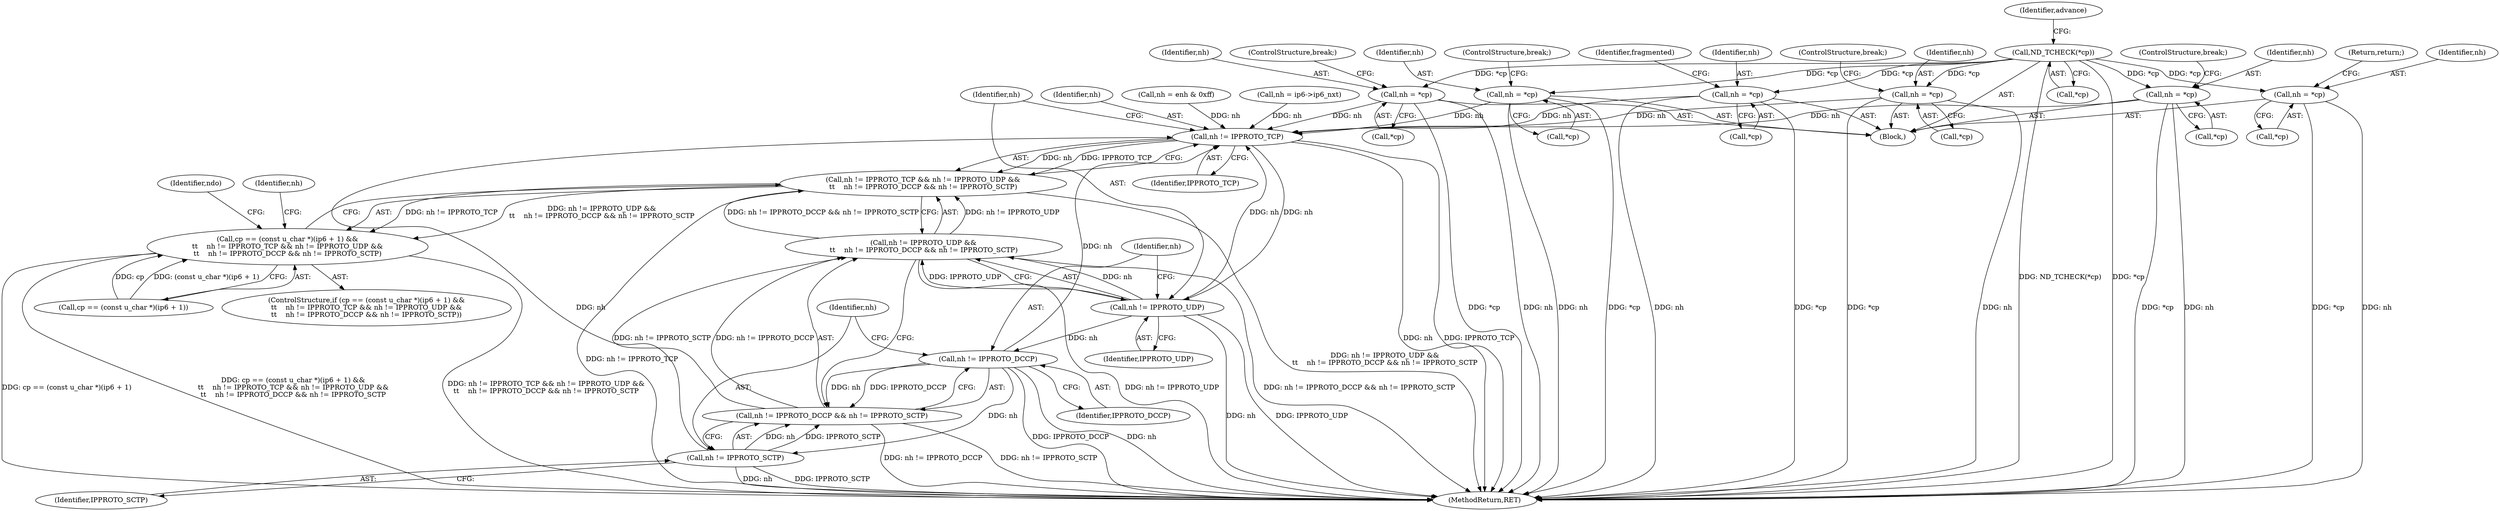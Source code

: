 digraph "0_tcpdump_66df248b49095c261138b5a5e34d341a6bf9ac7f@pointer" {
"1000437" [label="(Call,ND_TCHECK(*cp))"];
"1000365" [label="(Call,nh = *cp)"];
"1000318" [label="(Call,nh != IPPROTO_TCP)"];
"1000317" [label="(Call,nh != IPPROTO_TCP && nh != IPPROTO_UDP &&\n\t\t    nh != IPPROTO_DCCP && nh != IPPROTO_SCTP)"];
"1000309" [label="(Call,cp == (const u_char *)(ip6 + 1) &&\n\t\t    nh != IPPROTO_TCP && nh != IPPROTO_UDP &&\n\t\t    nh != IPPROTO_DCCP && nh != IPPROTO_SCTP)"];
"1000322" [label="(Call,nh != IPPROTO_UDP)"];
"1000321" [label="(Call,nh != IPPROTO_UDP &&\n\t\t    nh != IPPROTO_DCCP && nh != IPPROTO_SCTP)"];
"1000326" [label="(Call,nh != IPPROTO_DCCP)"];
"1000325" [label="(Call,nh != IPPROTO_DCCP && nh != IPPROTO_SCTP)"];
"1000329" [label="(Call,nh != IPPROTO_SCTP)"];
"1000381" [label="(Call,nh = *cp)"];
"1000408" [label="(Call,nh = *cp)"];
"1000431" [label="(Call,nh = *cp)"];
"1000453" [label="(Call,nh = *cp)"];
"1000517" [label="(Call,nh = *cp)"];
"1000409" [label="(Identifier,nh)"];
"1000410" [label="(Call,*cp)"];
"1000382" [label="(Identifier,nh)"];
"1000310" [label="(Call,cp == (const u_char *)(ip6 + 1))"];
"1000352" [label="(Identifier,nh)"];
"1000441" [label="(Identifier,advance)"];
"1000326" [label="(Call,nh != IPPROTO_DCCP)"];
"1000438" [label="(Call,*cp)"];
"1000366" [label="(Identifier,nh)"];
"1000324" [label="(Identifier,IPPROTO_UDP)"];
"1000322" [label="(Call,nh != IPPROTO_UDP)"];
"1000385" [label="(ControlStructure,break;)"];
"1000369" [label="(ControlStructure,break;)"];
"1000455" [label="(Call,*cp)"];
"1000521" [label="(ControlStructure,break;)"];
"1000327" [label="(Identifier,nh)"];
"1000408" [label="(Call,nh = *cp)"];
"1000453" [label="(Call,nh = *cp)"];
"1000365" [label="(Call,nh = *cp)"];
"1000518" [label="(Identifier,nh)"];
"1000319" [label="(Identifier,nh)"];
"1000437" [label="(Call,ND_TCHECK(*cp))"];
"1000544" [label="(Call,nh = enh & 0xff)"];
"1000517" [label="(Call,nh = *cp)"];
"1000308" [label="(ControlStructure,if (cp == (const u_char *)(ip6 + 1) &&\n\t\t    nh != IPPROTO_TCP && nh != IPPROTO_UDP &&\n\t\t    nh != IPPROTO_DCCP && nh != IPPROTO_SCTP))"];
"1000519" [label="(Call,*cp)"];
"1000279" [label="(Call,nh = ip6->ip6_nxt)"];
"1000321" [label="(Call,nh != IPPROTO_UDP &&\n\t\t    nh != IPPROTO_DCCP && nh != IPPROTO_SCTP)"];
"1000433" [label="(Call,*cp)"];
"1000432" [label="(Identifier,nh)"];
"1000331" [label="(Identifier,IPPROTO_SCTP)"];
"1000328" [label="(Identifier,IPPROTO_DCCP)"];
"1000381" [label="(Call,nh = *cp)"];
"1000323" [label="(Identifier,nh)"];
"1000335" [label="(Identifier,ndo)"];
"1000317" [label="(Call,nh != IPPROTO_TCP && nh != IPPROTO_UDP &&\n\t\t    nh != IPPROTO_DCCP && nh != IPPROTO_SCTP)"];
"1000309" [label="(Call,cp == (const u_char *)(ip6 + 1) &&\n\t\t    nh != IPPROTO_TCP && nh != IPPROTO_UDP &&\n\t\t    nh != IPPROTO_DCCP && nh != IPPROTO_SCTP)"];
"1000383" [label="(Call,*cp)"];
"1000318" [label="(Call,nh != IPPROTO_TCP)"];
"1000431" [label="(Call,nh = *cp)"];
"1000457" [label="(ControlStructure,break;)"];
"1000367" [label="(Call,*cp)"];
"1000330" [label="(Identifier,nh)"];
"1000454" [label="(Identifier,nh)"];
"1000353" [label="(Block,)"];
"1000320" [label="(Identifier,IPPROTO_TCP)"];
"1000329" [label="(Call,nh != IPPROTO_SCTP)"];
"1000413" [label="(Identifier,fragmented)"];
"1000435" [label="(Return,return;)"];
"1000325" [label="(Call,nh != IPPROTO_DCCP && nh != IPPROTO_SCTP)"];
"1000633" [label="(MethodReturn,RET)"];
"1000437" -> "1000353"  [label="AST: "];
"1000437" -> "1000438"  [label="CFG: "];
"1000438" -> "1000437"  [label="AST: "];
"1000441" -> "1000437"  [label="CFG: "];
"1000437" -> "1000633"  [label="DDG: ND_TCHECK(*cp)"];
"1000437" -> "1000633"  [label="DDG: *cp"];
"1000437" -> "1000365"  [label="DDG: *cp"];
"1000437" -> "1000381"  [label="DDG: *cp"];
"1000437" -> "1000408"  [label="DDG: *cp"];
"1000437" -> "1000431"  [label="DDG: *cp"];
"1000437" -> "1000453"  [label="DDG: *cp"];
"1000437" -> "1000517"  [label="DDG: *cp"];
"1000365" -> "1000353"  [label="AST: "];
"1000365" -> "1000367"  [label="CFG: "];
"1000366" -> "1000365"  [label="AST: "];
"1000367" -> "1000365"  [label="AST: "];
"1000369" -> "1000365"  [label="CFG: "];
"1000365" -> "1000633"  [label="DDG: *cp"];
"1000365" -> "1000633"  [label="DDG: nh"];
"1000365" -> "1000318"  [label="DDG: nh"];
"1000318" -> "1000317"  [label="AST: "];
"1000318" -> "1000320"  [label="CFG: "];
"1000319" -> "1000318"  [label="AST: "];
"1000320" -> "1000318"  [label="AST: "];
"1000323" -> "1000318"  [label="CFG: "];
"1000317" -> "1000318"  [label="CFG: "];
"1000318" -> "1000633"  [label="DDG: nh"];
"1000318" -> "1000633"  [label="DDG: IPPROTO_TCP"];
"1000318" -> "1000317"  [label="DDG: nh"];
"1000318" -> "1000317"  [label="DDG: IPPROTO_TCP"];
"1000279" -> "1000318"  [label="DDG: nh"];
"1000408" -> "1000318"  [label="DDG: nh"];
"1000517" -> "1000318"  [label="DDG: nh"];
"1000329" -> "1000318"  [label="DDG: nh"];
"1000322" -> "1000318"  [label="DDG: nh"];
"1000326" -> "1000318"  [label="DDG: nh"];
"1000453" -> "1000318"  [label="DDG: nh"];
"1000544" -> "1000318"  [label="DDG: nh"];
"1000381" -> "1000318"  [label="DDG: nh"];
"1000318" -> "1000322"  [label="DDG: nh"];
"1000317" -> "1000309"  [label="AST: "];
"1000317" -> "1000321"  [label="CFG: "];
"1000321" -> "1000317"  [label="AST: "];
"1000309" -> "1000317"  [label="CFG: "];
"1000317" -> "1000633"  [label="DDG: nh != IPPROTO_TCP"];
"1000317" -> "1000633"  [label="DDG: nh != IPPROTO_UDP &&\n\t\t    nh != IPPROTO_DCCP && nh != IPPROTO_SCTP"];
"1000317" -> "1000309"  [label="DDG: nh != IPPROTO_TCP"];
"1000317" -> "1000309"  [label="DDG: nh != IPPROTO_UDP &&\n\t\t    nh != IPPROTO_DCCP && nh != IPPROTO_SCTP"];
"1000321" -> "1000317"  [label="DDG: nh != IPPROTO_UDP"];
"1000321" -> "1000317"  [label="DDG: nh != IPPROTO_DCCP && nh != IPPROTO_SCTP"];
"1000309" -> "1000308"  [label="AST: "];
"1000309" -> "1000310"  [label="CFG: "];
"1000310" -> "1000309"  [label="AST: "];
"1000335" -> "1000309"  [label="CFG: "];
"1000352" -> "1000309"  [label="CFG: "];
"1000309" -> "1000633"  [label="DDG: cp == (const u_char *)(ip6 + 1)"];
"1000309" -> "1000633"  [label="DDG: cp == (const u_char *)(ip6 + 1) &&\n\t\t    nh != IPPROTO_TCP && nh != IPPROTO_UDP &&\n\t\t    nh != IPPROTO_DCCP && nh != IPPROTO_SCTP"];
"1000309" -> "1000633"  [label="DDG: nh != IPPROTO_TCP && nh != IPPROTO_UDP &&\n\t\t    nh != IPPROTO_DCCP && nh != IPPROTO_SCTP"];
"1000310" -> "1000309"  [label="DDG: cp"];
"1000310" -> "1000309"  [label="DDG: (const u_char *)(ip6 + 1)"];
"1000322" -> "1000321"  [label="AST: "];
"1000322" -> "1000324"  [label="CFG: "];
"1000323" -> "1000322"  [label="AST: "];
"1000324" -> "1000322"  [label="AST: "];
"1000327" -> "1000322"  [label="CFG: "];
"1000321" -> "1000322"  [label="CFG: "];
"1000322" -> "1000633"  [label="DDG: IPPROTO_UDP"];
"1000322" -> "1000633"  [label="DDG: nh"];
"1000322" -> "1000321"  [label="DDG: nh"];
"1000322" -> "1000321"  [label="DDG: IPPROTO_UDP"];
"1000322" -> "1000326"  [label="DDG: nh"];
"1000321" -> "1000325"  [label="CFG: "];
"1000325" -> "1000321"  [label="AST: "];
"1000321" -> "1000633"  [label="DDG: nh != IPPROTO_UDP"];
"1000321" -> "1000633"  [label="DDG: nh != IPPROTO_DCCP && nh != IPPROTO_SCTP"];
"1000325" -> "1000321"  [label="DDG: nh != IPPROTO_DCCP"];
"1000325" -> "1000321"  [label="DDG: nh != IPPROTO_SCTP"];
"1000326" -> "1000325"  [label="AST: "];
"1000326" -> "1000328"  [label="CFG: "];
"1000327" -> "1000326"  [label="AST: "];
"1000328" -> "1000326"  [label="AST: "];
"1000330" -> "1000326"  [label="CFG: "];
"1000325" -> "1000326"  [label="CFG: "];
"1000326" -> "1000633"  [label="DDG: IPPROTO_DCCP"];
"1000326" -> "1000633"  [label="DDG: nh"];
"1000326" -> "1000325"  [label="DDG: nh"];
"1000326" -> "1000325"  [label="DDG: IPPROTO_DCCP"];
"1000326" -> "1000329"  [label="DDG: nh"];
"1000325" -> "1000329"  [label="CFG: "];
"1000329" -> "1000325"  [label="AST: "];
"1000325" -> "1000633"  [label="DDG: nh != IPPROTO_DCCP"];
"1000325" -> "1000633"  [label="DDG: nh != IPPROTO_SCTP"];
"1000329" -> "1000325"  [label="DDG: nh"];
"1000329" -> "1000325"  [label="DDG: IPPROTO_SCTP"];
"1000329" -> "1000331"  [label="CFG: "];
"1000330" -> "1000329"  [label="AST: "];
"1000331" -> "1000329"  [label="AST: "];
"1000329" -> "1000633"  [label="DDG: IPPROTO_SCTP"];
"1000329" -> "1000633"  [label="DDG: nh"];
"1000381" -> "1000353"  [label="AST: "];
"1000381" -> "1000383"  [label="CFG: "];
"1000382" -> "1000381"  [label="AST: "];
"1000383" -> "1000381"  [label="AST: "];
"1000385" -> "1000381"  [label="CFG: "];
"1000381" -> "1000633"  [label="DDG: *cp"];
"1000381" -> "1000633"  [label="DDG: nh"];
"1000408" -> "1000353"  [label="AST: "];
"1000408" -> "1000410"  [label="CFG: "];
"1000409" -> "1000408"  [label="AST: "];
"1000410" -> "1000408"  [label="AST: "];
"1000413" -> "1000408"  [label="CFG: "];
"1000408" -> "1000633"  [label="DDG: nh"];
"1000408" -> "1000633"  [label="DDG: *cp"];
"1000431" -> "1000353"  [label="AST: "];
"1000431" -> "1000433"  [label="CFG: "];
"1000432" -> "1000431"  [label="AST: "];
"1000433" -> "1000431"  [label="AST: "];
"1000435" -> "1000431"  [label="CFG: "];
"1000431" -> "1000633"  [label="DDG: nh"];
"1000431" -> "1000633"  [label="DDG: *cp"];
"1000453" -> "1000353"  [label="AST: "];
"1000453" -> "1000455"  [label="CFG: "];
"1000454" -> "1000453"  [label="AST: "];
"1000455" -> "1000453"  [label="AST: "];
"1000457" -> "1000453"  [label="CFG: "];
"1000453" -> "1000633"  [label="DDG: *cp"];
"1000453" -> "1000633"  [label="DDG: nh"];
"1000517" -> "1000353"  [label="AST: "];
"1000517" -> "1000519"  [label="CFG: "];
"1000518" -> "1000517"  [label="AST: "];
"1000519" -> "1000517"  [label="AST: "];
"1000521" -> "1000517"  [label="CFG: "];
"1000517" -> "1000633"  [label="DDG: *cp"];
"1000517" -> "1000633"  [label="DDG: nh"];
}
